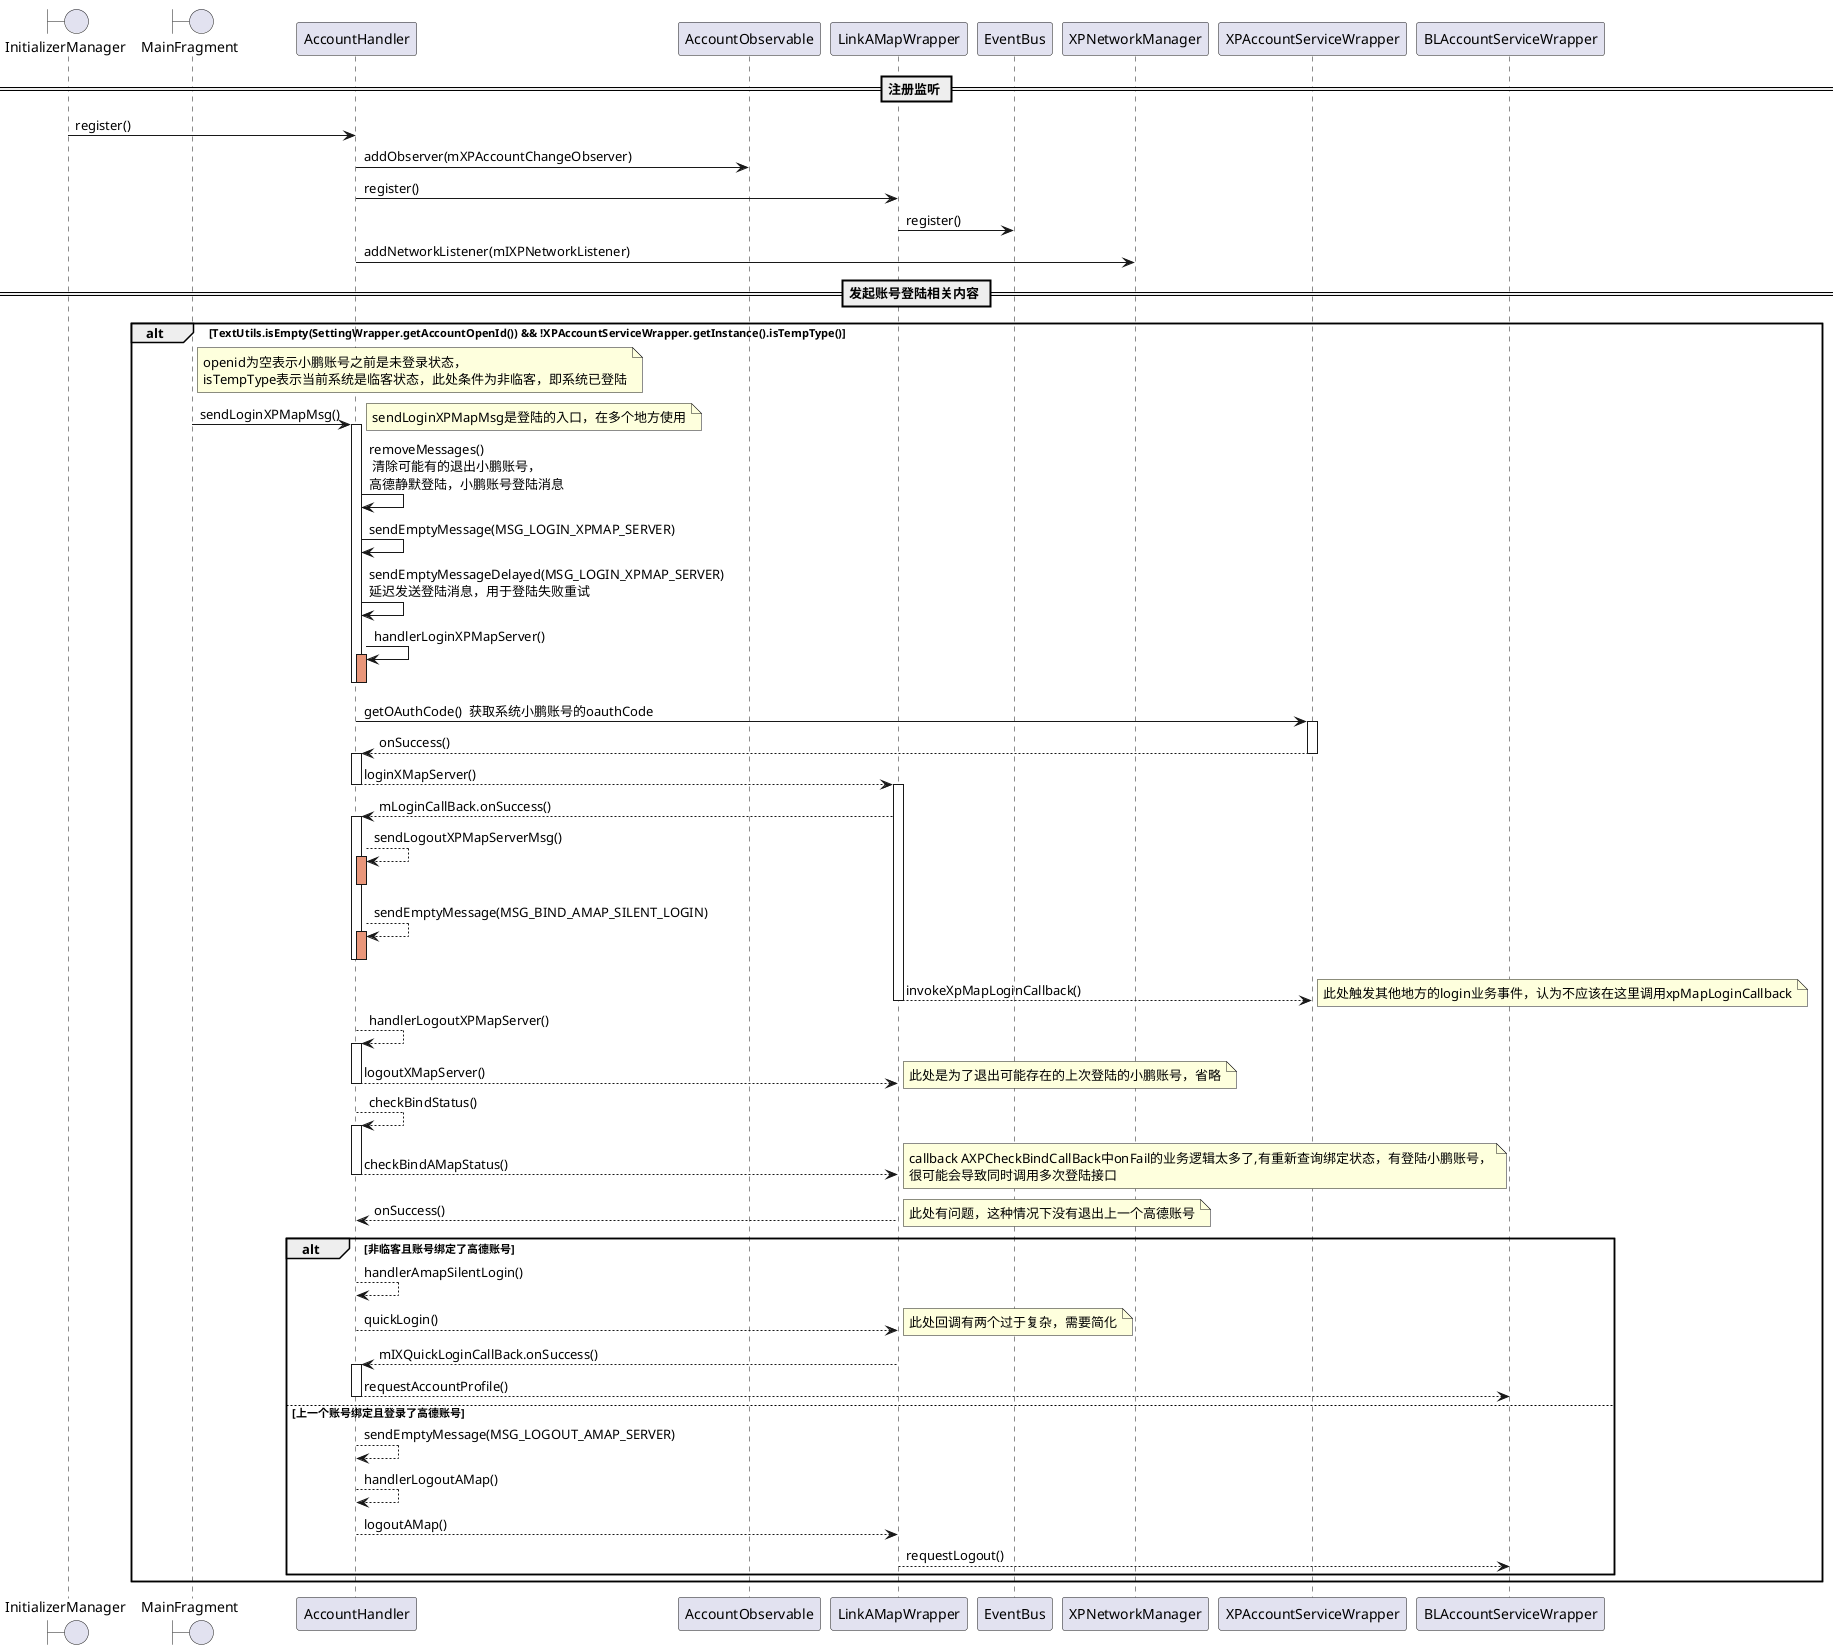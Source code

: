 #AccountHandler初始化流程
AccountHandler使用的都是 executeCachedTask，同一个线程池
AccountHandler 的主要功能
1.小鹏账号登陆登出
2.检查小鹏账号是否是高德账号
3.高德账号静默登陆
4.高德账号退出登陆
5.账号切换处理（重新安排上述流程）
@startuml
boundary InitializerManager
boundary MainFragment
== 注册监听 ==
InitializerManager -> AccountHandler:register()
AccountHandler -> AccountObservable:addObserver(mXPAccountChangeObserver)
AccountHandler -> LinkAMapWrapper:register()
LinkAMapWrapper -> EventBus:register()
AccountHandler -> XPNetworkManager:addNetworkListener(mIXPNetworkListener)
== 发起账号登陆相关内容 ==
alt TextUtils.isEmpty(SettingWrapper.getAccountOpenId()) && !XPAccountServiceWrapper.getInstance().isTempType()
 note right of MainFragment :openid为空表示小鹏账号之前是未登录状态，\nisTempType表示当前系统是临客状态，此处条件为非临客，即系统已登陆
 MainFragment -> AccountHandler:sendLoginXPMapMsg()
 activate AccountHandler
 note right :sendLoginXPMapMsg是登陆的入口，在多个地方使用
 AccountHandler -> AccountHandler:removeMessages()\n 清除可能有的退出小鹏账号，\n高德静默登陆，小鹏账号登陆消息
 AccountHandler -> AccountHandler:sendEmptyMessage(MSG_LOGIN_XPMAP_SERVER)
 AccountHandler -> AccountHandler:sendEmptyMessageDelayed(MSG_LOGIN_XPMAP_SERVER) \n延迟发送登陆消息，用于登陆失败重试
 AccountHandler -> AccountHandler:handlerLoginXPMapServer()
 activate AccountHandler #DarkSalmon
 deactivate AccountHandler
 deactivate AccountHandler

 AccountHandler -> XPAccountServiceWrapper:getOAuthCode()  获取系统小鹏账号的oauthCode
 activate XPAccountServiceWrapper
 XPAccountServiceWrapper --> AccountHandler:onSuccess()
 deactivate XPAccountServiceWrapper
 activate AccountHandler
 AccountHandler --> LinkAMapWrapper:loginXMapServer()
 deactivate AccountHandler
 activate LinkAMapWrapper
 LinkAMapWrapper --> AccountHandler:mLoginCallBack.onSuccess()
 activate AccountHandler
 AccountHandler --> AccountHandler:sendLogoutXPMapServerMsg()
 activate AccountHandler #DarkSalmon
 deactivate AccountHandler
 AccountHandler --> AccountHandler:sendEmptyMessage(MSG_BIND_AMAP_SILENT_LOGIN)
 activate AccountHandler #DarkSalmon
 deactivate AccountHandler
 deactivate AccountHandler
 LinkAMapWrapper --> XPAccountServiceWrapper:invokeXpMapLoginCallback()
 note right:此处触发其他地方的login业务事件，认为不应该在这里调用xpMapLoginCallback
 deactivate LinkAMapWrapper


 AccountHandler --> AccountHandler:handlerLogoutXPMapServer()
 activate AccountHandler
 AccountHandler --> LinkAMapWrapper:logoutXMapServer()
 note right:此处是为了退出可能存在的上次登陆的小鹏账号，省略
 deactivate AccountHandler

 AccountHandler --> AccountHandler:checkBindStatus()
 activate AccountHandler
 AccountHandler --> LinkAMapWrapper:checkBindAMapStatus()
 note right:callback AXPCheckBindCallBack中onFail的业务逻辑太多了,有重新查询绑定状态，有登陆小鹏账号，\n很可能会导致同时调用多次登陆接口
 deactivate AccountHandler
 LinkAMapWrapper --> AccountHandler:onSuccess()

 alt 非临客且账号绑定了高德账号
  note right:此处有问题，这种情况下没有退出上一个高德账号
  AccountHandler --> AccountHandler:handlerAmapSilentLogin()
  AccountHandler --> LinkAMapWrapper:quickLogin()
  note right:此处回调有两个过于复杂，需要简化
  LinkAMapWrapper --> AccountHandler:mIXQuickLoginCallBack.onSuccess()
  activate AccountHandler
  AccountHandler --> BLAccountServiceWrapper:requestAccountProfile()
  deactivate AccountHandler

 else 上一个账号绑定且登录了高德账号
  AccountHandler --> AccountHandler:sendEmptyMessage(MSG_LOGOUT_AMAP_SERVER)
  AccountHandler --> AccountHandler:handlerLogoutAMap()
  AccountHandler --> LinkAMapWrapper:logoutAMap()
  LinkAMapWrapper --> BLAccountServiceWrapper:requestLogout()
 end alt


end alt


@enduml